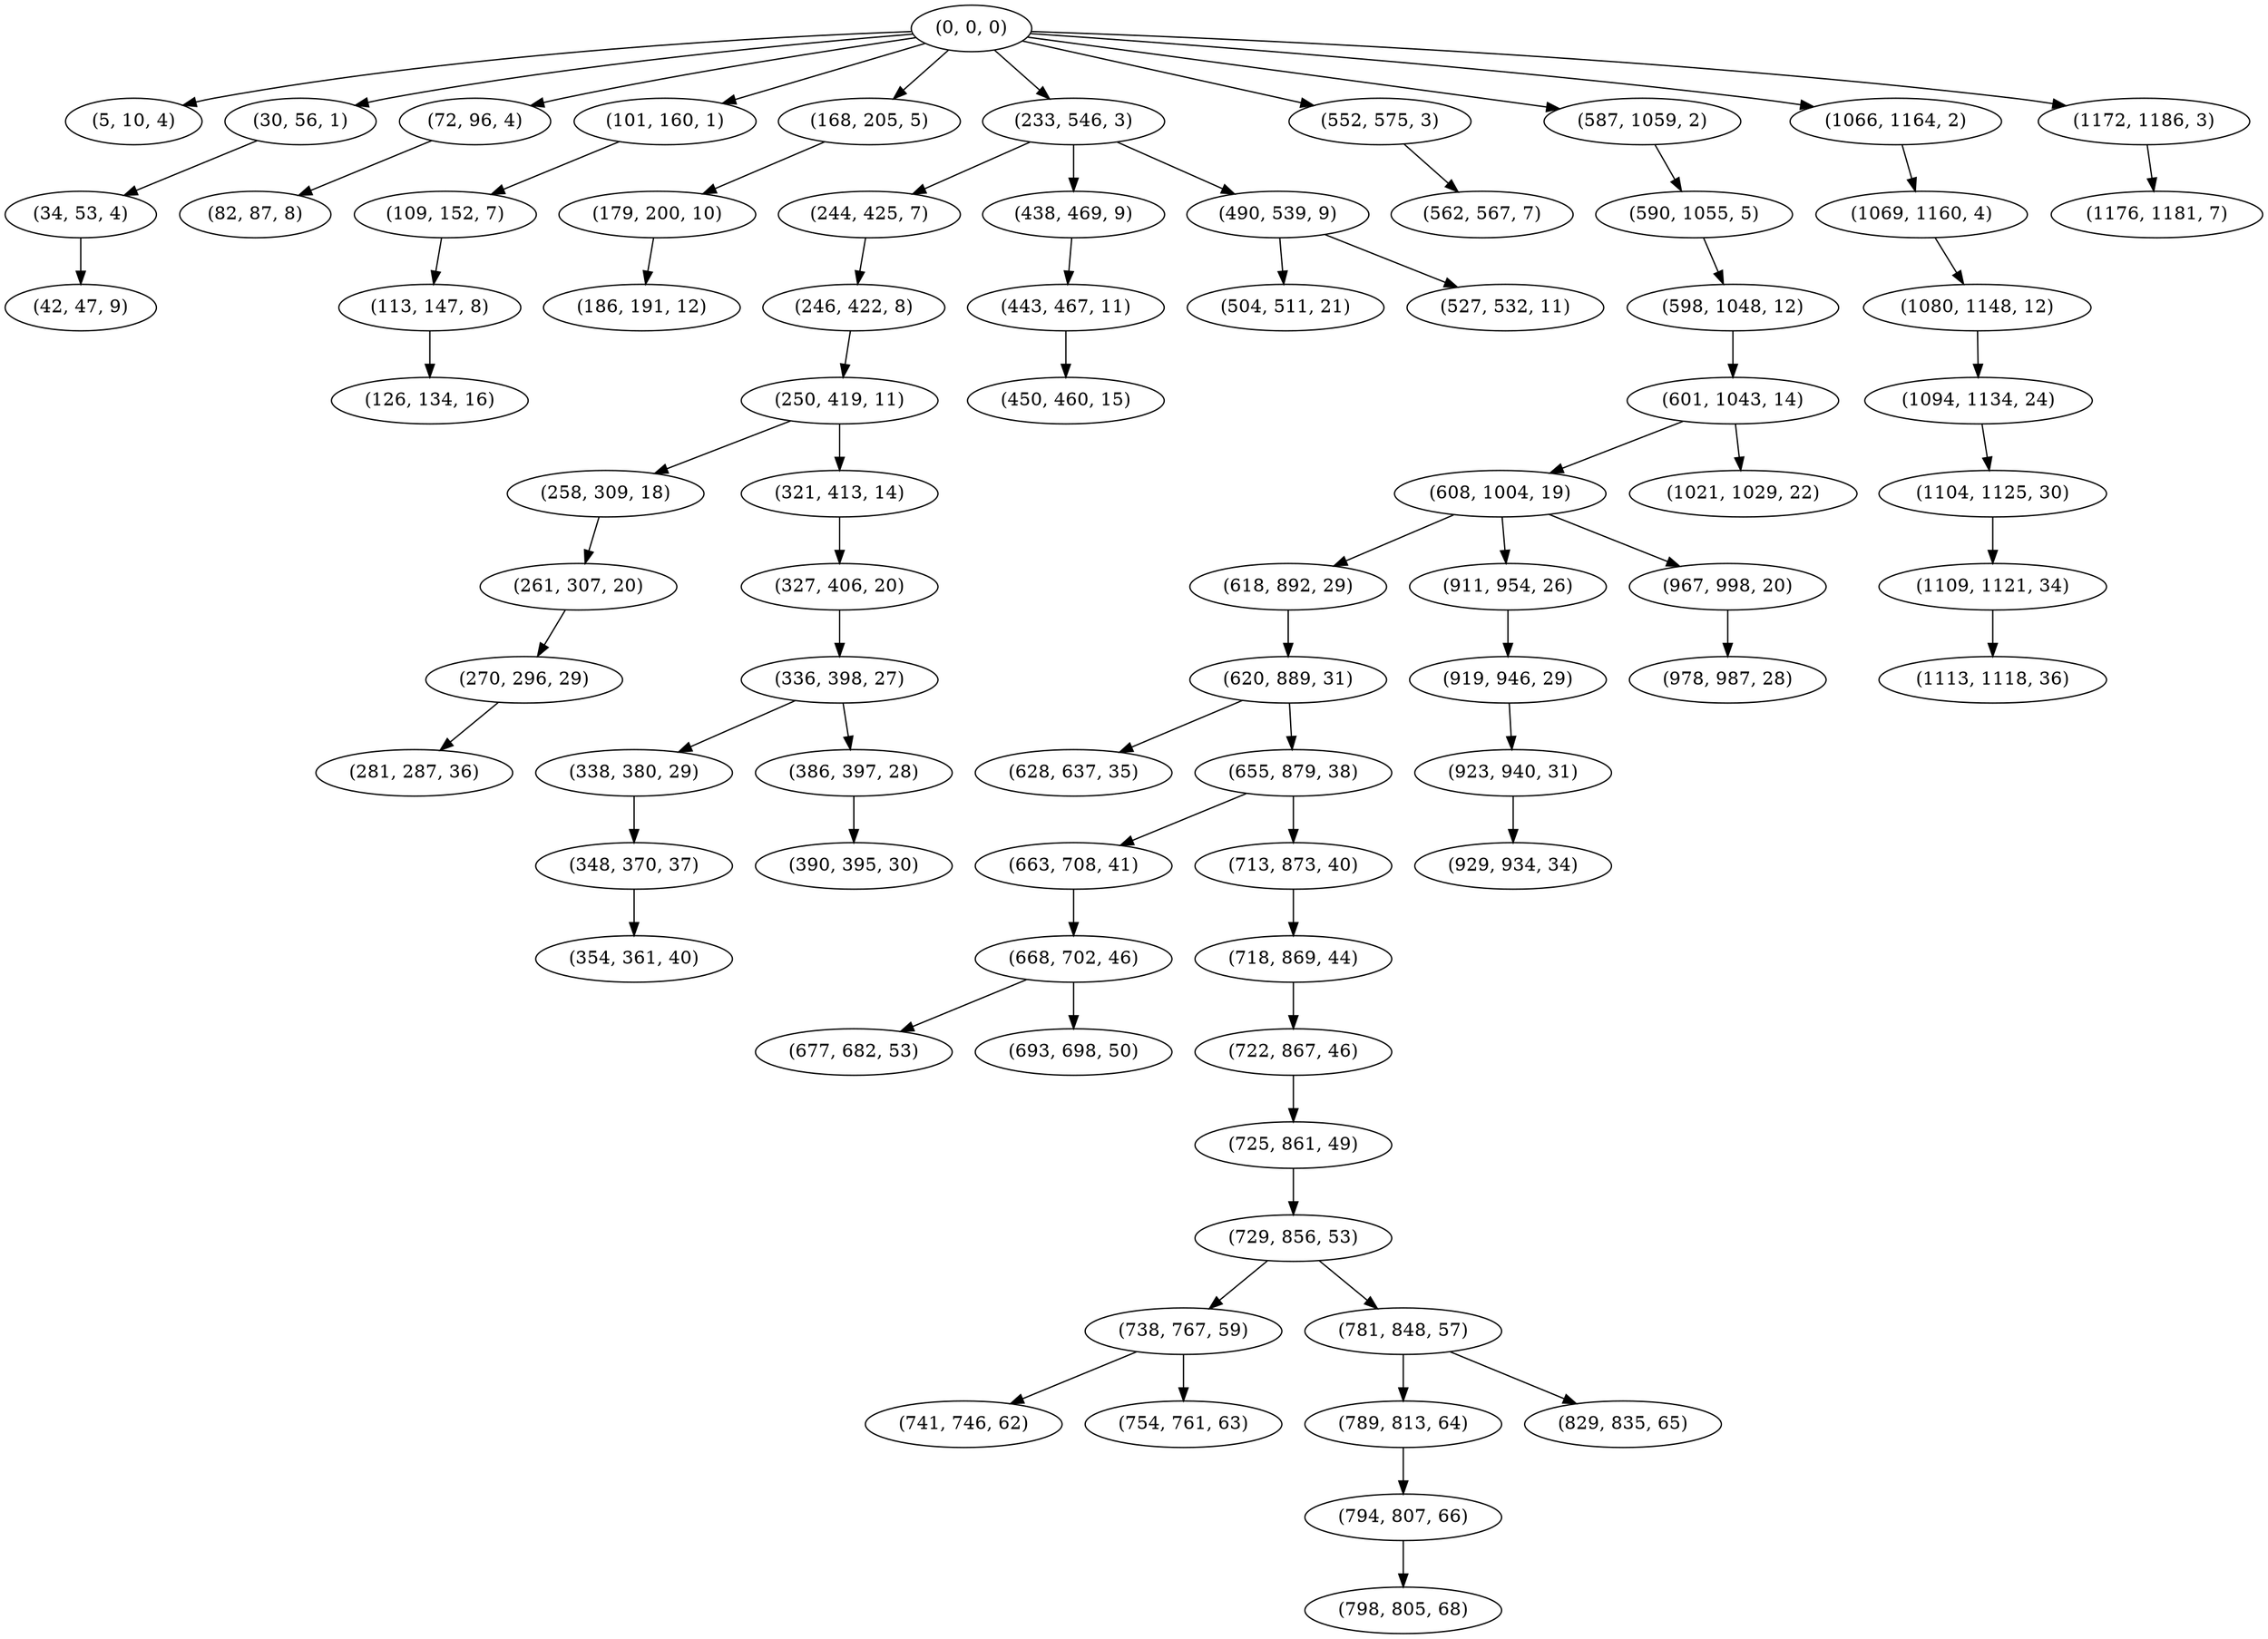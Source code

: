 digraph tree {
    "(0, 0, 0)";
    "(5, 10, 4)";
    "(30, 56, 1)";
    "(34, 53, 4)";
    "(42, 47, 9)";
    "(72, 96, 4)";
    "(82, 87, 8)";
    "(101, 160, 1)";
    "(109, 152, 7)";
    "(113, 147, 8)";
    "(126, 134, 16)";
    "(168, 205, 5)";
    "(179, 200, 10)";
    "(186, 191, 12)";
    "(233, 546, 3)";
    "(244, 425, 7)";
    "(246, 422, 8)";
    "(250, 419, 11)";
    "(258, 309, 18)";
    "(261, 307, 20)";
    "(270, 296, 29)";
    "(281, 287, 36)";
    "(321, 413, 14)";
    "(327, 406, 20)";
    "(336, 398, 27)";
    "(338, 380, 29)";
    "(348, 370, 37)";
    "(354, 361, 40)";
    "(386, 397, 28)";
    "(390, 395, 30)";
    "(438, 469, 9)";
    "(443, 467, 11)";
    "(450, 460, 15)";
    "(490, 539, 9)";
    "(504, 511, 21)";
    "(527, 532, 11)";
    "(552, 575, 3)";
    "(562, 567, 7)";
    "(587, 1059, 2)";
    "(590, 1055, 5)";
    "(598, 1048, 12)";
    "(601, 1043, 14)";
    "(608, 1004, 19)";
    "(618, 892, 29)";
    "(620, 889, 31)";
    "(628, 637, 35)";
    "(655, 879, 38)";
    "(663, 708, 41)";
    "(668, 702, 46)";
    "(677, 682, 53)";
    "(693, 698, 50)";
    "(713, 873, 40)";
    "(718, 869, 44)";
    "(722, 867, 46)";
    "(725, 861, 49)";
    "(729, 856, 53)";
    "(738, 767, 59)";
    "(741, 746, 62)";
    "(754, 761, 63)";
    "(781, 848, 57)";
    "(789, 813, 64)";
    "(794, 807, 66)";
    "(798, 805, 68)";
    "(829, 835, 65)";
    "(911, 954, 26)";
    "(919, 946, 29)";
    "(923, 940, 31)";
    "(929, 934, 34)";
    "(967, 998, 20)";
    "(978, 987, 28)";
    "(1021, 1029, 22)";
    "(1066, 1164, 2)";
    "(1069, 1160, 4)";
    "(1080, 1148, 12)";
    "(1094, 1134, 24)";
    "(1104, 1125, 30)";
    "(1109, 1121, 34)";
    "(1113, 1118, 36)";
    "(1172, 1186, 3)";
    "(1176, 1181, 7)";
    "(0, 0, 0)" -> "(5, 10, 4)";
    "(0, 0, 0)" -> "(30, 56, 1)";
    "(0, 0, 0)" -> "(72, 96, 4)";
    "(0, 0, 0)" -> "(101, 160, 1)";
    "(0, 0, 0)" -> "(168, 205, 5)";
    "(0, 0, 0)" -> "(233, 546, 3)";
    "(0, 0, 0)" -> "(552, 575, 3)";
    "(0, 0, 0)" -> "(587, 1059, 2)";
    "(0, 0, 0)" -> "(1066, 1164, 2)";
    "(0, 0, 0)" -> "(1172, 1186, 3)";
    "(30, 56, 1)" -> "(34, 53, 4)";
    "(34, 53, 4)" -> "(42, 47, 9)";
    "(72, 96, 4)" -> "(82, 87, 8)";
    "(101, 160, 1)" -> "(109, 152, 7)";
    "(109, 152, 7)" -> "(113, 147, 8)";
    "(113, 147, 8)" -> "(126, 134, 16)";
    "(168, 205, 5)" -> "(179, 200, 10)";
    "(179, 200, 10)" -> "(186, 191, 12)";
    "(233, 546, 3)" -> "(244, 425, 7)";
    "(233, 546, 3)" -> "(438, 469, 9)";
    "(233, 546, 3)" -> "(490, 539, 9)";
    "(244, 425, 7)" -> "(246, 422, 8)";
    "(246, 422, 8)" -> "(250, 419, 11)";
    "(250, 419, 11)" -> "(258, 309, 18)";
    "(250, 419, 11)" -> "(321, 413, 14)";
    "(258, 309, 18)" -> "(261, 307, 20)";
    "(261, 307, 20)" -> "(270, 296, 29)";
    "(270, 296, 29)" -> "(281, 287, 36)";
    "(321, 413, 14)" -> "(327, 406, 20)";
    "(327, 406, 20)" -> "(336, 398, 27)";
    "(336, 398, 27)" -> "(338, 380, 29)";
    "(336, 398, 27)" -> "(386, 397, 28)";
    "(338, 380, 29)" -> "(348, 370, 37)";
    "(348, 370, 37)" -> "(354, 361, 40)";
    "(386, 397, 28)" -> "(390, 395, 30)";
    "(438, 469, 9)" -> "(443, 467, 11)";
    "(443, 467, 11)" -> "(450, 460, 15)";
    "(490, 539, 9)" -> "(504, 511, 21)";
    "(490, 539, 9)" -> "(527, 532, 11)";
    "(552, 575, 3)" -> "(562, 567, 7)";
    "(587, 1059, 2)" -> "(590, 1055, 5)";
    "(590, 1055, 5)" -> "(598, 1048, 12)";
    "(598, 1048, 12)" -> "(601, 1043, 14)";
    "(601, 1043, 14)" -> "(608, 1004, 19)";
    "(601, 1043, 14)" -> "(1021, 1029, 22)";
    "(608, 1004, 19)" -> "(618, 892, 29)";
    "(608, 1004, 19)" -> "(911, 954, 26)";
    "(608, 1004, 19)" -> "(967, 998, 20)";
    "(618, 892, 29)" -> "(620, 889, 31)";
    "(620, 889, 31)" -> "(628, 637, 35)";
    "(620, 889, 31)" -> "(655, 879, 38)";
    "(655, 879, 38)" -> "(663, 708, 41)";
    "(655, 879, 38)" -> "(713, 873, 40)";
    "(663, 708, 41)" -> "(668, 702, 46)";
    "(668, 702, 46)" -> "(677, 682, 53)";
    "(668, 702, 46)" -> "(693, 698, 50)";
    "(713, 873, 40)" -> "(718, 869, 44)";
    "(718, 869, 44)" -> "(722, 867, 46)";
    "(722, 867, 46)" -> "(725, 861, 49)";
    "(725, 861, 49)" -> "(729, 856, 53)";
    "(729, 856, 53)" -> "(738, 767, 59)";
    "(729, 856, 53)" -> "(781, 848, 57)";
    "(738, 767, 59)" -> "(741, 746, 62)";
    "(738, 767, 59)" -> "(754, 761, 63)";
    "(781, 848, 57)" -> "(789, 813, 64)";
    "(781, 848, 57)" -> "(829, 835, 65)";
    "(789, 813, 64)" -> "(794, 807, 66)";
    "(794, 807, 66)" -> "(798, 805, 68)";
    "(911, 954, 26)" -> "(919, 946, 29)";
    "(919, 946, 29)" -> "(923, 940, 31)";
    "(923, 940, 31)" -> "(929, 934, 34)";
    "(967, 998, 20)" -> "(978, 987, 28)";
    "(1066, 1164, 2)" -> "(1069, 1160, 4)";
    "(1069, 1160, 4)" -> "(1080, 1148, 12)";
    "(1080, 1148, 12)" -> "(1094, 1134, 24)";
    "(1094, 1134, 24)" -> "(1104, 1125, 30)";
    "(1104, 1125, 30)" -> "(1109, 1121, 34)";
    "(1109, 1121, 34)" -> "(1113, 1118, 36)";
    "(1172, 1186, 3)" -> "(1176, 1181, 7)";
}
